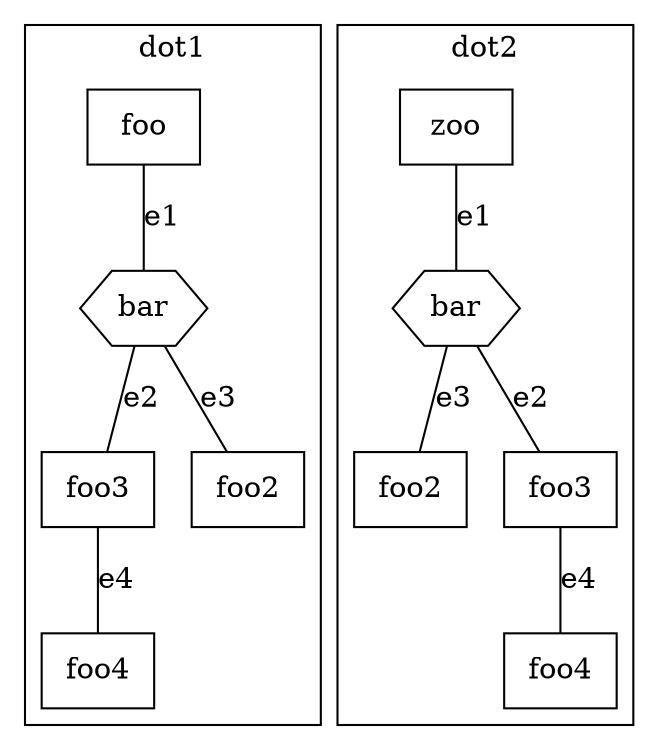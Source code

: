 graph "example3" {
subgraph "cluster_dot1" {
graph ["label"="dot1"]
"n5" ["shape"="box","label"="foo4"]
"n1" ["shape"="box","label"="foo"]
"n2" ["shape"="polygon","sides"="6","label"="bar"]
"n4" ["shape"="box","label"="foo3"]
"n3" ["shape"="box","label"="foo2"]
"n1" -- "n2" ["label"="e1"]
"n2" -- "n4" ["label"="e2"]
"n2" -- "n3" ["label"="e3"]
"n4" -- "n5" ["label"="e4"]
}
subgraph "cluster_dot2" {
graph ["label"="dot2"]
"n5 " ["shape"="box","label"="foo4"]
"n3 " ["shape"="box","label"="foo2"]
"n1 " ["shape"="box","label"="zoo"]
"n2 " ["shape"="polygon","sides"="6","label"="bar"]
"n4 " ["shape"="box","label"="foo3"]
"n1 " -- "n2 " ["label"="e1"]
"n2 " -- "n4 " ["label"="e2"]
"n2 " -- "n3 " ["label"="e3"]
"n4 " -- "n5 " ["label"="e4"]
}
}